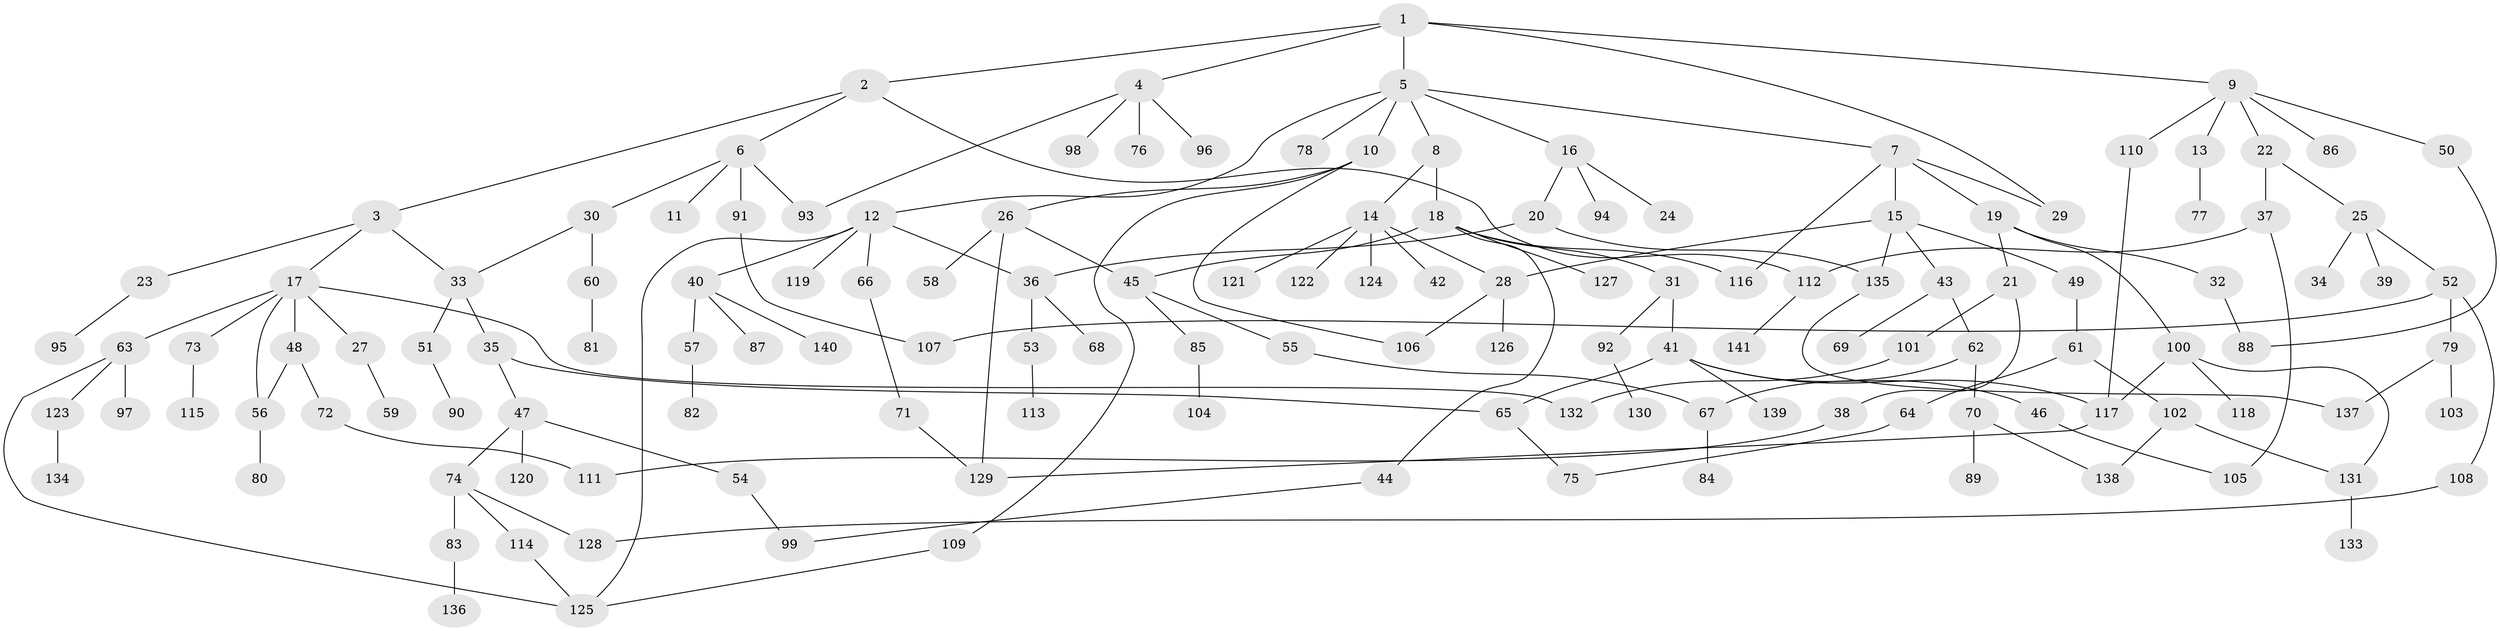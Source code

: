 // Generated by graph-tools (version 1.1) at 2025/13/03/09/25 04:13:33]
// undirected, 141 vertices, 171 edges
graph export_dot {
graph [start="1"]
  node [color=gray90,style=filled];
  1;
  2;
  3;
  4;
  5;
  6;
  7;
  8;
  9;
  10;
  11;
  12;
  13;
  14;
  15;
  16;
  17;
  18;
  19;
  20;
  21;
  22;
  23;
  24;
  25;
  26;
  27;
  28;
  29;
  30;
  31;
  32;
  33;
  34;
  35;
  36;
  37;
  38;
  39;
  40;
  41;
  42;
  43;
  44;
  45;
  46;
  47;
  48;
  49;
  50;
  51;
  52;
  53;
  54;
  55;
  56;
  57;
  58;
  59;
  60;
  61;
  62;
  63;
  64;
  65;
  66;
  67;
  68;
  69;
  70;
  71;
  72;
  73;
  74;
  75;
  76;
  77;
  78;
  79;
  80;
  81;
  82;
  83;
  84;
  85;
  86;
  87;
  88;
  89;
  90;
  91;
  92;
  93;
  94;
  95;
  96;
  97;
  98;
  99;
  100;
  101;
  102;
  103;
  104;
  105;
  106;
  107;
  108;
  109;
  110;
  111;
  112;
  113;
  114;
  115;
  116;
  117;
  118;
  119;
  120;
  121;
  122;
  123;
  124;
  125;
  126;
  127;
  128;
  129;
  130;
  131;
  132;
  133;
  134;
  135;
  136;
  137;
  138;
  139;
  140;
  141;
  1 -- 2;
  1 -- 4;
  1 -- 5;
  1 -- 9;
  1 -- 29;
  2 -- 3;
  2 -- 6;
  2 -- 112;
  3 -- 17;
  3 -- 23;
  3 -- 33;
  4 -- 76;
  4 -- 93;
  4 -- 96;
  4 -- 98;
  5 -- 7;
  5 -- 8;
  5 -- 10;
  5 -- 12;
  5 -- 16;
  5 -- 78;
  6 -- 11;
  6 -- 30;
  6 -- 91;
  6 -- 93;
  7 -- 15;
  7 -- 19;
  7 -- 116;
  7 -- 29;
  8 -- 14;
  8 -- 18;
  9 -- 13;
  9 -- 22;
  9 -- 50;
  9 -- 86;
  9 -- 110;
  10 -- 26;
  10 -- 106;
  10 -- 109;
  12 -- 40;
  12 -- 66;
  12 -- 119;
  12 -- 125;
  12 -- 36;
  13 -- 77;
  14 -- 42;
  14 -- 121;
  14 -- 122;
  14 -- 124;
  14 -- 28;
  15 -- 28;
  15 -- 43;
  15 -- 49;
  15 -- 135;
  16 -- 20;
  16 -- 24;
  16 -- 94;
  17 -- 27;
  17 -- 48;
  17 -- 63;
  17 -- 73;
  17 -- 56;
  17 -- 132;
  18 -- 31;
  18 -- 44;
  18 -- 45;
  18 -- 127;
  18 -- 116;
  19 -- 21;
  19 -- 32;
  19 -- 100;
  20 -- 36;
  20 -- 135;
  21 -- 38;
  21 -- 101;
  22 -- 25;
  22 -- 37;
  23 -- 95;
  25 -- 34;
  25 -- 39;
  25 -- 52;
  26 -- 58;
  26 -- 45;
  26 -- 129;
  27 -- 59;
  28 -- 126;
  28 -- 106;
  30 -- 33;
  30 -- 60;
  31 -- 41;
  31 -- 92;
  32 -- 88;
  33 -- 35;
  33 -- 51;
  35 -- 47;
  35 -- 65;
  36 -- 53;
  36 -- 68;
  37 -- 112;
  37 -- 105;
  38 -- 111;
  40 -- 57;
  40 -- 87;
  40 -- 140;
  41 -- 46;
  41 -- 65;
  41 -- 117;
  41 -- 139;
  43 -- 62;
  43 -- 69;
  44 -- 99;
  45 -- 55;
  45 -- 85;
  46 -- 105;
  47 -- 54;
  47 -- 74;
  47 -- 120;
  48 -- 56;
  48 -- 72;
  49 -- 61;
  50 -- 88;
  51 -- 90;
  52 -- 79;
  52 -- 107;
  52 -- 108;
  53 -- 113;
  54 -- 99;
  55 -- 67;
  56 -- 80;
  57 -- 82;
  60 -- 81;
  61 -- 64;
  61 -- 102;
  62 -- 67;
  62 -- 70;
  63 -- 97;
  63 -- 123;
  63 -- 125;
  64 -- 75;
  65 -- 75;
  66 -- 71;
  67 -- 84;
  70 -- 89;
  70 -- 138;
  71 -- 129;
  72 -- 111;
  73 -- 115;
  74 -- 83;
  74 -- 114;
  74 -- 128;
  79 -- 103;
  79 -- 137;
  83 -- 136;
  85 -- 104;
  91 -- 107;
  92 -- 130;
  100 -- 118;
  100 -- 131;
  100 -- 117;
  101 -- 132;
  102 -- 138;
  102 -- 131;
  108 -- 128;
  109 -- 125;
  110 -- 117;
  112 -- 141;
  114 -- 125;
  117 -- 129;
  123 -- 134;
  131 -- 133;
  135 -- 137;
}
